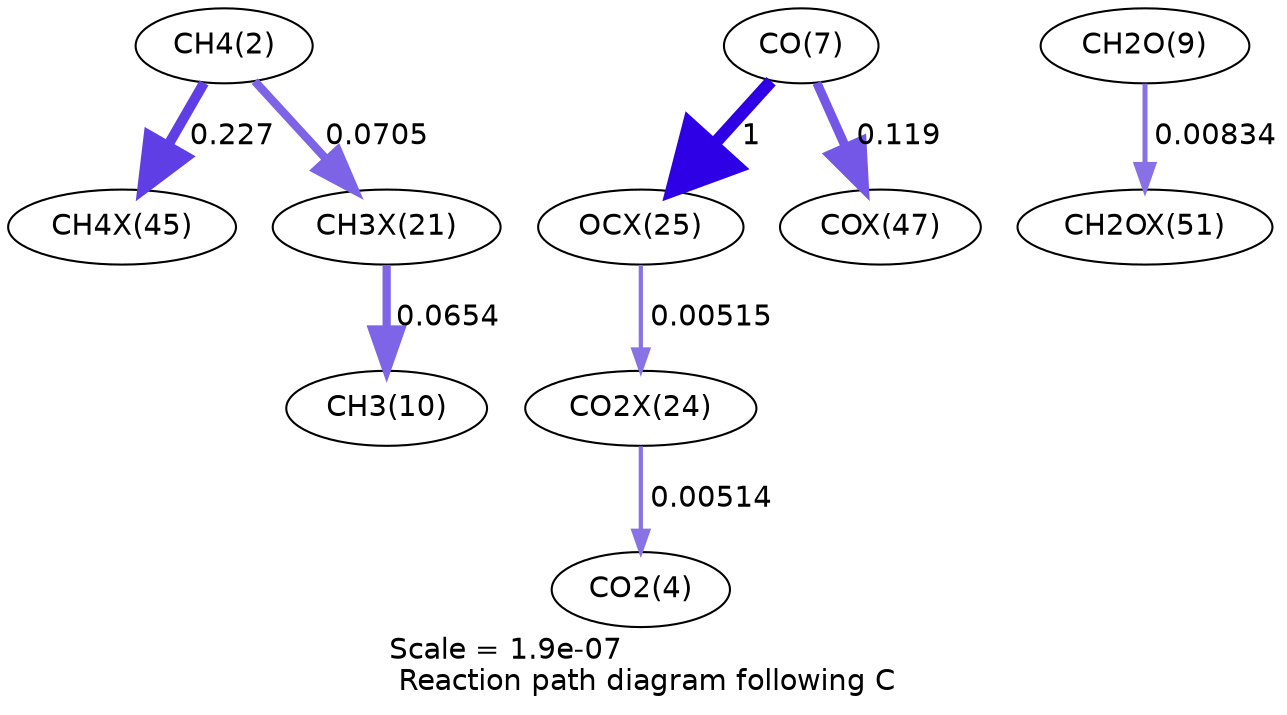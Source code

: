 digraph reaction_paths {
center=1;
s4 -> s48[fontname="Helvetica", penwidth=4.88, arrowsize=2.44, color="0.7, 0.727, 0.9"
, label=" 0.227"];
s4 -> s40[fontname="Helvetica", penwidth=4, arrowsize=2, color="0.7, 0.57, 0.9"
, label=" 0.0705"];
s40 -> s12[fontname="Helvetica", penwidth=3.94, arrowsize=1.97, color="0.7, 0.565, 0.9"
, label=" 0.0654"];
s9 -> s44[fontname="Helvetica", penwidth=6, arrowsize=3, color="0.7, 1.5, 0.9"
, label=" 1"];
s9 -> s50[fontname="Helvetica", penwidth=4.39, arrowsize=2.2, color="0.7, 0.619, 0.9"
, label=" 0.119"];
s44 -> s43[fontname="Helvetica", penwidth=2.02, arrowsize=1.01, color="0.7, 0.505, 0.9"
, label=" 0.00515"];
s43 -> s6[fontname="Helvetica", penwidth=2.02, arrowsize=1.01, color="0.7, 0.505, 0.9"
, label=" 0.00514"];
s11 -> s53[fontname="Helvetica", penwidth=2.39, arrowsize=1.19, color="0.7, 0.508, 0.9"
, label=" 0.00834"];
s4 [ fontname="Helvetica", label="CH4(2)"];
s6 [ fontname="Helvetica", label="CO2(4)"];
s9 [ fontname="Helvetica", label="CO(7)"];
s11 [ fontname="Helvetica", label="CH2O(9)"];
s12 [ fontname="Helvetica", label="CH3(10)"];
s40 [ fontname="Helvetica", label="CH3X(21)"];
s43 [ fontname="Helvetica", label="CO2X(24)"];
s44 [ fontname="Helvetica", label="OCX(25)"];
s48 [ fontname="Helvetica", label="CH4X(45)"];
s50 [ fontname="Helvetica", label="COX(47)"];
s53 [ fontname="Helvetica", label="CH2OX(51)"];
 label = "Scale = 1.9e-07\l Reaction path diagram following C";
 fontname = "Helvetica";
}
